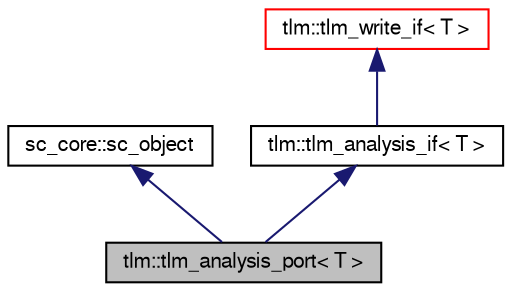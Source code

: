 digraph "tlm::tlm_analysis_port&lt; T &gt;"
{
  edge [fontname="FreeSans",fontsize="10",labelfontname="FreeSans",labelfontsize="10"];
  node [fontname="FreeSans",fontsize="10",shape=record];
  Node5 [label="tlm::tlm_analysis_port\< T \>",height=0.2,width=0.4,color="black", fillcolor="grey75", style="filled", fontcolor="black"];
  Node6 -> Node5 [dir="back",color="midnightblue",fontsize="10",style="solid",fontname="FreeSans"];
  Node6 [label="sc_core::sc_object",height=0.2,width=0.4,color="black", fillcolor="white", style="filled",URL="/mnt/c/Users/fangk/Documents/hdl-playground/lib/systemc-2.3.3/objdir/docs/sysc/doxygen/systemc.tag$a01884.html"];
  Node7 -> Node5 [dir="back",color="midnightblue",fontsize="10",style="solid",fontname="FreeSans"];
  Node7 [label="tlm::tlm_analysis_if\< T \>",height=0.2,width=0.4,color="black", fillcolor="white", style="filled",URL="$a02247.html"];
  Node8 -> Node7 [dir="back",color="midnightblue",fontsize="10",style="solid",fontname="FreeSans"];
  Node8 [label="tlm::tlm_write_if\< T \>",height=0.2,width=0.4,color="red", fillcolor="white", style="filled",URL="$a02263.html"];
}

